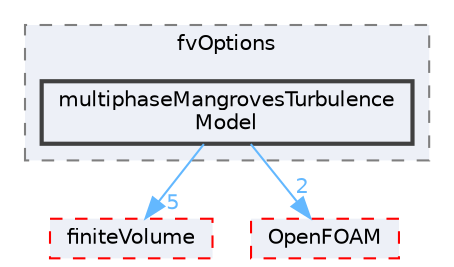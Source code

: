 digraph "src/waveModels/fvOptions/multiphaseMangrovesTurbulenceModel"
{
 // LATEX_PDF_SIZE
  bgcolor="transparent";
  edge [fontname=Helvetica,fontsize=10,labelfontname=Helvetica,labelfontsize=10];
  node [fontname=Helvetica,fontsize=10,shape=box,height=0.2,width=0.4];
  compound=true
  subgraph clusterdir_b481f80ac710a1b64a0a791b4c7b5f68 {
    graph [ bgcolor="#edf0f7", pencolor="grey50", label="fvOptions", fontname=Helvetica,fontsize=10 style="filled,dashed", URL="dir_b481f80ac710a1b64a0a791b4c7b5f68.html",tooltip=""]
  dir_2f66b80116d80a6ed5786f3a4acc6589 [label="multiphaseMangrovesTurbulence\lModel", fillcolor="#edf0f7", color="grey25", style="filled,bold", URL="dir_2f66b80116d80a6ed5786f3a4acc6589.html",tooltip=""];
  }
  dir_9bd15774b555cf7259a6fa18f99fe99b [label="finiteVolume", fillcolor="#edf0f7", color="red", style="filled,dashed", URL="dir_9bd15774b555cf7259a6fa18f99fe99b.html",tooltip=""];
  dir_c5473ff19b20e6ec4dfe5c310b3778a8 [label="OpenFOAM", fillcolor="#edf0f7", color="red", style="filled,dashed", URL="dir_c5473ff19b20e6ec4dfe5c310b3778a8.html",tooltip=""];
  dir_2f66b80116d80a6ed5786f3a4acc6589->dir_9bd15774b555cf7259a6fa18f99fe99b [headlabel="5", labeldistance=1.5 headhref="dir_002489_001387.html" href="dir_002489_001387.html" color="steelblue1" fontcolor="steelblue1"];
  dir_2f66b80116d80a6ed5786f3a4acc6589->dir_c5473ff19b20e6ec4dfe5c310b3778a8 [headlabel="2", labeldistance=1.5 headhref="dir_002489_002695.html" href="dir_002489_002695.html" color="steelblue1" fontcolor="steelblue1"];
}
